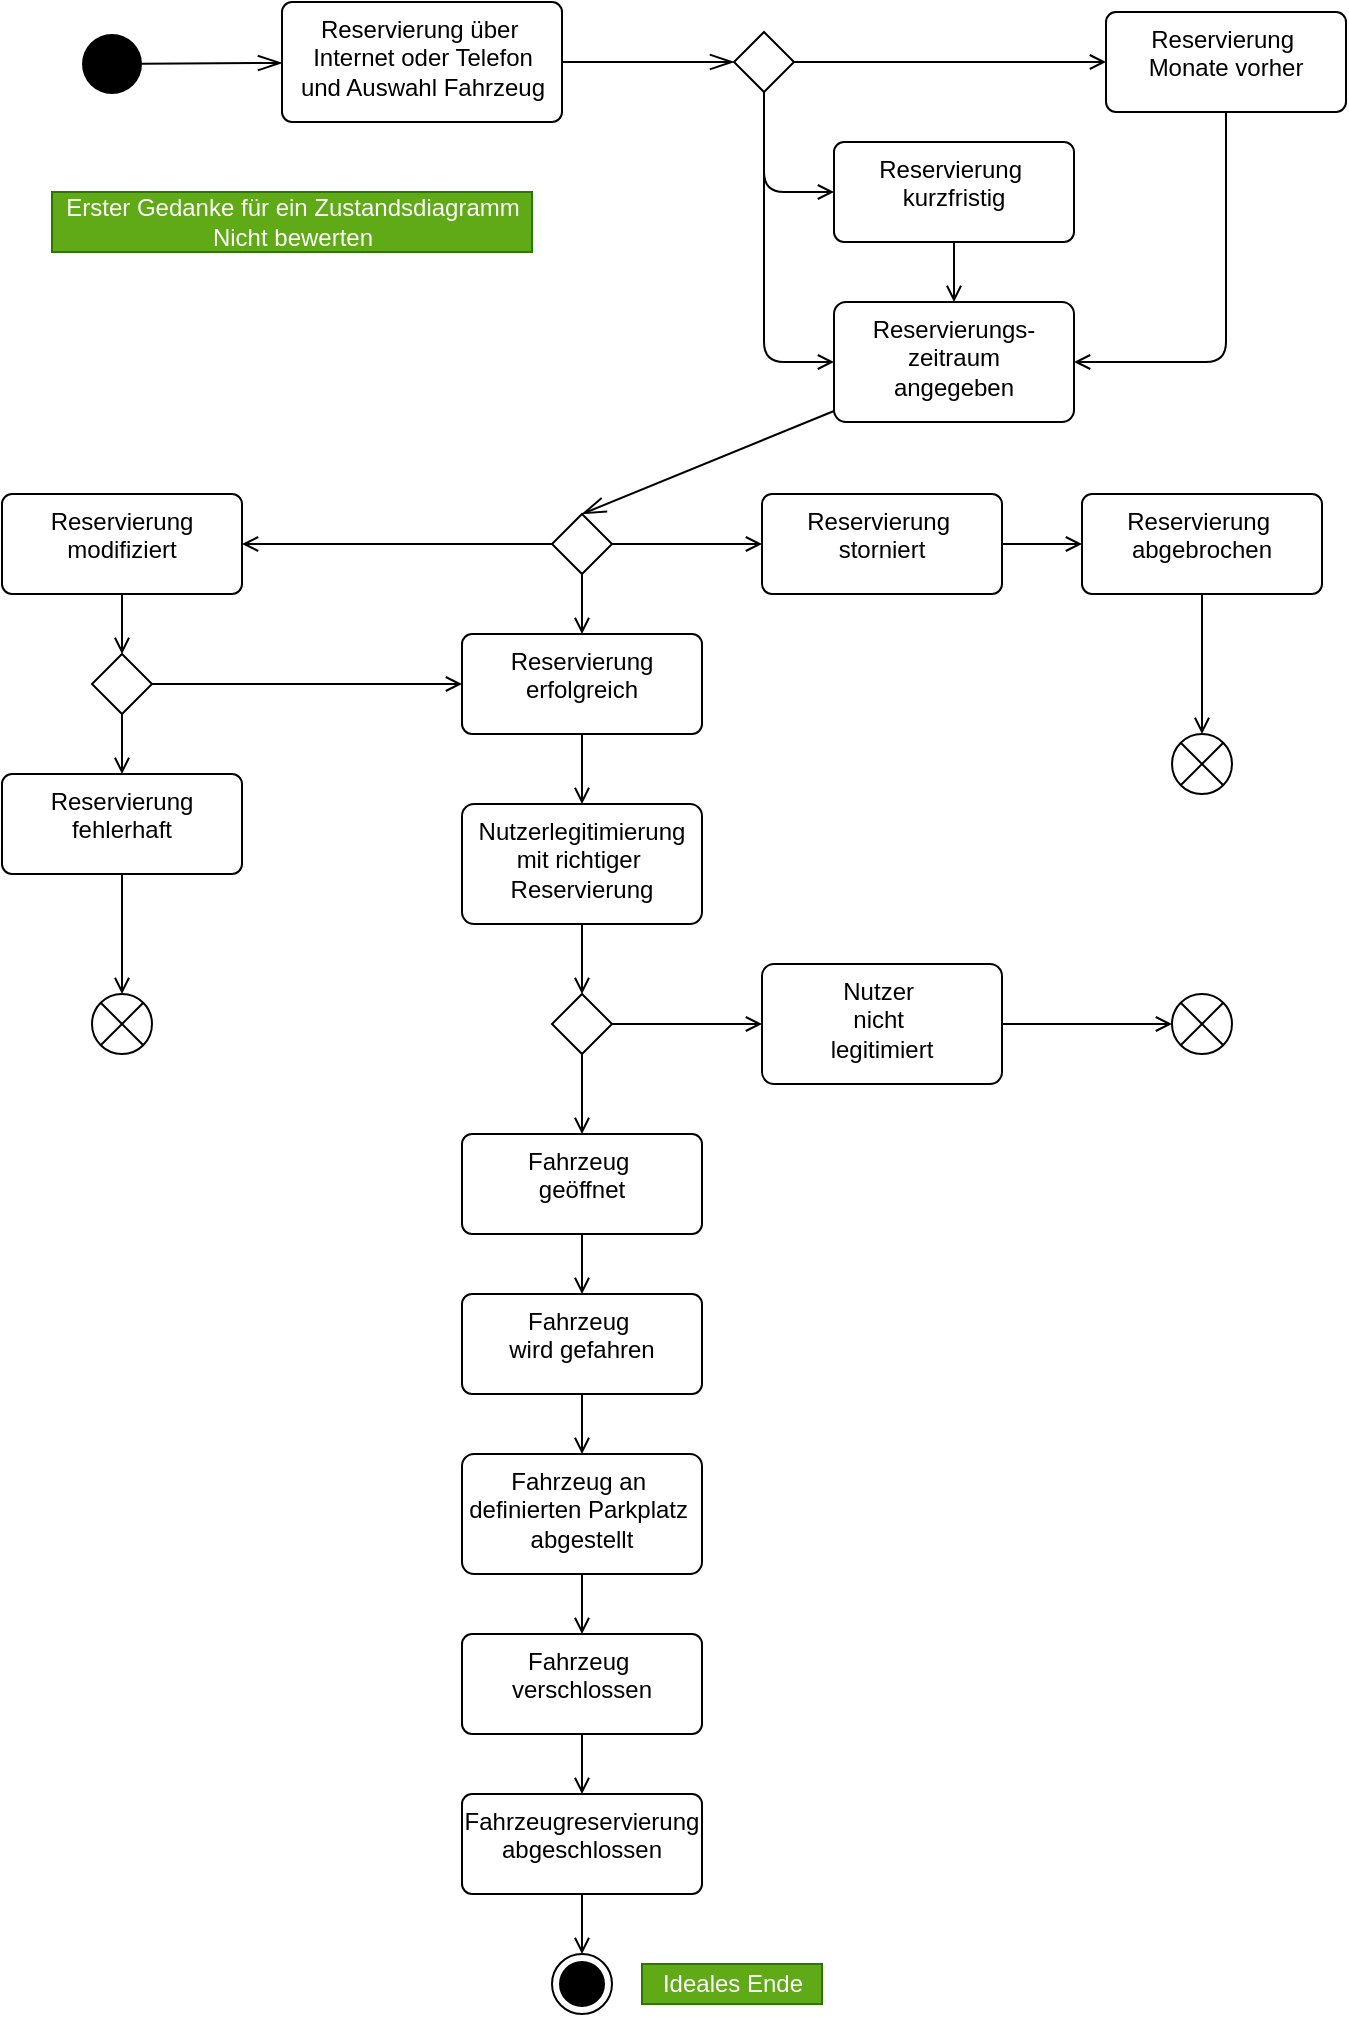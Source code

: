 <mxfile>
    <diagram id="r2AKeFDaDW2Wl4H9EOPQ" name="Zustandsdiagramm">
        <mxGraphModel dx="935" dy="-609" grid="1" gridSize="10" guides="1" tooltips="1" connect="1" arrows="1" fold="1" page="1" pageScale="1" pageWidth="827" pageHeight="1169" math="0" shadow="0">
            <root>
                <mxCell id="0"/>
                <mxCell id="1" parent="0"/>
                <mxCell id="3" value="" style="ellipse;html=1;shape=endState;fillColor=#000000;strokeColor=#000000;" parent="1" vertex="1">
                    <mxGeometry x="345" y="2196" width="30" height="30" as="geometry"/>
                </mxCell>
                <mxCell id="91" style="edgeStyle=none;html=1;endArrow=open;endFill=0;" parent="1" source="13" target="90" edge="1">
                    <mxGeometry relative="1" as="geometry"/>
                </mxCell>
                <mxCell id="13" value="Reservierung&amp;nbsp;&lt;br&gt;storniert" style="whiteSpace=wrap;html=1;verticalAlign=top;rounded=1;arcSize=10;dashed=0;" parent="1" vertex="1">
                    <mxGeometry x="450" y="1466" width="120" height="50" as="geometry"/>
                </mxCell>
                <mxCell id="139" style="edgeStyle=none;html=1;entryX=0.5;entryY=0;entryDx=0;entryDy=0;endArrow=openThin;endFill=0;endSize=10;strokeWidth=1;" parent="1" source="14" target="77" edge="1">
                    <mxGeometry relative="1" as="geometry"/>
                </mxCell>
                <mxCell id="14" value="Reservierungs-&lt;br&gt;zeitraum&lt;br&gt;angegeben" style="whiteSpace=wrap;html=1;verticalAlign=top;rounded=1;arcSize=10;dashed=0;" parent="1" vertex="1">
                    <mxGeometry x="486" y="1370" width="120" height="60" as="geometry"/>
                </mxCell>
                <mxCell id="74" style="edgeStyle=none;html=1;endArrow=open;endFill=0;" parent="1" source="15" target="14" edge="1">
                    <mxGeometry relative="1" as="geometry"/>
                </mxCell>
                <mxCell id="15" value="Reservierung&amp;nbsp;&lt;br&gt;kurzfristig" style="whiteSpace=wrap;html=1;verticalAlign=top;rounded=1;arcSize=10;dashed=0;" parent="1" vertex="1">
                    <mxGeometry x="486" y="1290" width="120" height="50" as="geometry"/>
                </mxCell>
                <mxCell id="75" style="edgeStyle=none;html=1;endArrow=open;endFill=0;entryX=1;entryY=0.5;entryDx=0;entryDy=0;" parent="1" source="16" target="14" edge="1">
                    <mxGeometry relative="1" as="geometry">
                        <mxPoint x="646" y="1400" as="targetPoint"/>
                        <Array as="points">
                            <mxPoint x="682" y="1400"/>
                        </Array>
                    </mxGeometry>
                </mxCell>
                <mxCell id="16" value="Reservierung&amp;nbsp;&lt;br&gt;Monate vorher" style="whiteSpace=wrap;html=1;verticalAlign=top;rounded=1;arcSize=10;dashed=0;" parent="1" vertex="1">
                    <mxGeometry x="622" y="1225" width="120" height="50" as="geometry"/>
                </mxCell>
                <mxCell id="99" style="edgeStyle=none;html=1;endArrow=open;endFill=0;" parent="1" source="17" target="98" edge="1">
                    <mxGeometry relative="1" as="geometry"/>
                </mxCell>
                <mxCell id="17" value="Reservierung&lt;br&gt;modifiziert" style="whiteSpace=wrap;html=1;verticalAlign=top;rounded=1;arcSize=10;dashed=0;" parent="1" vertex="1">
                    <mxGeometry x="70" y="1466" width="120" height="50" as="geometry"/>
                </mxCell>
                <mxCell id="72" style="edgeStyle=none;html=1;endArrow=open;endFill=0;entryX=0;entryY=0.5;entryDx=0;entryDy=0;" parent="1" source="69" target="15" edge="1">
                    <mxGeometry relative="1" as="geometry">
                        <Array as="points">
                            <mxPoint x="451" y="1315"/>
                        </Array>
                    </mxGeometry>
                </mxCell>
                <mxCell id="73" style="edgeStyle=none;html=1;endArrow=open;endFill=0;" parent="1" source="69" target="16" edge="1">
                    <mxGeometry relative="1" as="geometry"/>
                </mxCell>
                <mxCell id="76" style="edgeStyle=none;html=1;exitX=0.5;exitY=1;exitDx=0;exitDy=0;endArrow=open;endFill=0;entryX=0;entryY=0.5;entryDx=0;entryDy=0;" parent="1" source="69" target="14" edge="1">
                    <mxGeometry relative="1" as="geometry">
                        <Array as="points">
                            <mxPoint x="451" y="1400"/>
                        </Array>
                    </mxGeometry>
                </mxCell>
                <mxCell id="69" value="" style="rhombus;" parent="1" vertex="1">
                    <mxGeometry x="436" y="1235" width="30" height="30" as="geometry"/>
                </mxCell>
                <mxCell id="79" style="edgeStyle=none;html=1;endArrow=open;endFill=0;" parent="1" source="77" target="13" edge="1">
                    <mxGeometry relative="1" as="geometry"/>
                </mxCell>
                <mxCell id="84" style="edgeStyle=none;html=1;endArrow=open;endFill=0;" parent="1" source="77" target="17" edge="1">
                    <mxGeometry relative="1" as="geometry"/>
                </mxCell>
                <mxCell id="87" style="edgeStyle=none;html=1;endArrow=open;endFill=0;" parent="1" source="77" target="86" edge="1">
                    <mxGeometry relative="1" as="geometry"/>
                </mxCell>
                <mxCell id="77" value="" style="rhombus;" parent="1" vertex="1">
                    <mxGeometry x="345" y="1476" width="30" height="30" as="geometry"/>
                </mxCell>
                <mxCell id="106" style="edgeStyle=none;html=1;endArrow=open;endFill=0;" parent="1" source="86" target="103" edge="1">
                    <mxGeometry relative="1" as="geometry"/>
                </mxCell>
                <mxCell id="86" value="Reservierung&lt;br&gt;erfolgreich" style="whiteSpace=wrap;html=1;verticalAlign=top;rounded=1;arcSize=10;dashed=0;" parent="1" vertex="1">
                    <mxGeometry x="300" y="1536" width="120" height="50" as="geometry"/>
                </mxCell>
                <mxCell id="146" style="edgeStyle=none;html=1;exitX=0.5;exitY=1;exitDx=0;exitDy=0;entryX=0.5;entryY=0;entryDx=0;entryDy=0;endArrow=open;endFill=0;" parent="1" source="90" target="143" edge="1">
                    <mxGeometry relative="1" as="geometry"/>
                </mxCell>
                <mxCell id="90" value="Reservierung&amp;nbsp;&lt;br&gt;abgebrochen" style="whiteSpace=wrap;html=1;verticalAlign=top;rounded=1;arcSize=10;dashed=0;" parent="1" vertex="1">
                    <mxGeometry x="610" y="1466" width="120" height="50" as="geometry"/>
                </mxCell>
                <mxCell id="96" style="edgeStyle=none;html=1;endArrow=open;endFill=0;entryX=0.5;entryY=0;entryDx=0;entryDy=0;" parent="1" source="93" target="141" edge="1">
                    <mxGeometry relative="1" as="geometry">
                        <mxPoint x="130" y="1716" as="targetPoint"/>
                    </mxGeometry>
                </mxCell>
                <mxCell id="93" value="Reservierung&lt;br&gt;fehlerhaft" style="whiteSpace=wrap;html=1;verticalAlign=top;rounded=1;arcSize=10;dashed=0;" parent="1" vertex="1">
                    <mxGeometry x="70" y="1606" width="120" height="50" as="geometry"/>
                </mxCell>
                <mxCell id="100" style="edgeStyle=none;html=1;endArrow=open;endFill=0;" parent="1" source="98" target="93" edge="1">
                    <mxGeometry relative="1" as="geometry"/>
                </mxCell>
                <mxCell id="101" style="edgeStyle=none;html=1;endArrow=open;endFill=0;" parent="1" source="98" target="86" edge="1">
                    <mxGeometry relative="1" as="geometry"/>
                </mxCell>
                <mxCell id="98" value="" style="rhombus;" parent="1" vertex="1">
                    <mxGeometry x="115" y="1546" width="30" height="30" as="geometry"/>
                </mxCell>
                <mxCell id="108" style="edgeStyle=none;html=1;endArrow=open;endFill=0;" parent="1" source="103" target="107" edge="1">
                    <mxGeometry relative="1" as="geometry"/>
                </mxCell>
                <mxCell id="103" value="Nutzerlegitimierung&lt;br&gt;mit richtiger&amp;nbsp;&lt;br&gt;Reservierung" style="whiteSpace=wrap;html=1;verticalAlign=top;rounded=1;arcSize=10;dashed=0;" parent="1" vertex="1">
                    <mxGeometry x="300" y="1621" width="120" height="60" as="geometry"/>
                </mxCell>
                <mxCell id="118" style="edgeStyle=none;html=1;endArrow=open;endFill=0;" parent="1" source="104" target="116" edge="1">
                    <mxGeometry relative="1" as="geometry"/>
                </mxCell>
                <mxCell id="104" value="Fahrzeug&amp;nbsp;&lt;br&gt;geöffnet" style="whiteSpace=wrap;html=1;verticalAlign=top;rounded=1;arcSize=10;dashed=0;" parent="1" vertex="1">
                    <mxGeometry x="300" y="1786" width="120" height="50" as="geometry"/>
                </mxCell>
                <mxCell id="109" style="edgeStyle=none;html=1;endArrow=open;endFill=0;" parent="1" source="107" target="104" edge="1">
                    <mxGeometry relative="1" as="geometry"/>
                </mxCell>
                <mxCell id="115" style="edgeStyle=none;html=1;endArrow=open;endFill=0;" parent="1" source="107" target="113" edge="1">
                    <mxGeometry relative="1" as="geometry"/>
                </mxCell>
                <mxCell id="107" value="" style="rhombus;" parent="1" vertex="1">
                    <mxGeometry x="345" y="1716" width="30" height="30" as="geometry"/>
                </mxCell>
                <mxCell id="148" style="edgeStyle=none;html=1;exitX=1;exitY=0.5;exitDx=0;exitDy=0;endArrow=open;endFill=0;" parent="1" source="113" target="142" edge="1">
                    <mxGeometry relative="1" as="geometry"/>
                </mxCell>
                <mxCell id="113" value="Nutzer&amp;nbsp;&lt;br&gt;nicht&amp;nbsp;&lt;br&gt;legitimiert" style="whiteSpace=wrap;html=1;verticalAlign=top;rounded=1;arcSize=10;dashed=0;" parent="1" vertex="1">
                    <mxGeometry x="450" y="1701" width="120" height="60" as="geometry"/>
                </mxCell>
                <mxCell id="120" style="edgeStyle=none;html=1;endArrow=open;endFill=0;" parent="1" source="116" target="117" edge="1">
                    <mxGeometry relative="1" as="geometry"/>
                </mxCell>
                <mxCell id="116" value="Fahrzeug&amp;nbsp;&lt;br&gt;wird gefahren" style="whiteSpace=wrap;html=1;verticalAlign=top;rounded=1;arcSize=10;dashed=0;" parent="1" vertex="1">
                    <mxGeometry x="300" y="1866" width="120" height="50" as="geometry"/>
                </mxCell>
                <mxCell id="122" style="edgeStyle=none;html=1;endArrow=open;endFill=0;" parent="1" source="117" target="121" edge="1">
                    <mxGeometry relative="1" as="geometry"/>
                </mxCell>
                <mxCell id="117" value="Fahrzeug an&amp;nbsp;&lt;br&gt;definierten Parkplatz&amp;nbsp;&lt;br&gt;abgestellt" style="whiteSpace=wrap;html=1;verticalAlign=top;rounded=1;arcSize=10;dashed=0;" parent="1" vertex="1">
                    <mxGeometry x="300" y="1946" width="120" height="60" as="geometry"/>
                </mxCell>
                <mxCell id="124" style="edgeStyle=none;html=1;endArrow=open;endFill=0;" parent="1" source="121" target="123" edge="1">
                    <mxGeometry relative="1" as="geometry"/>
                </mxCell>
                <mxCell id="121" value="Fahrzeug&amp;nbsp;&lt;br&gt;verschlossen" style="whiteSpace=wrap;html=1;verticalAlign=top;rounded=1;arcSize=10;dashed=0;" parent="1" vertex="1">
                    <mxGeometry x="300" y="2036" width="120" height="50" as="geometry"/>
                </mxCell>
                <mxCell id="125" style="edgeStyle=none;html=1;endArrow=open;endFill=0;" parent="1" source="123" target="3" edge="1">
                    <mxGeometry relative="1" as="geometry"/>
                </mxCell>
                <mxCell id="123" value="Fahrzeugreservierung&lt;br&gt;abgeschlossen" style="whiteSpace=wrap;html=1;verticalAlign=top;rounded=1;arcSize=10;dashed=0;" parent="1" vertex="1">
                    <mxGeometry x="300" y="2116" width="120" height="50" as="geometry"/>
                </mxCell>
                <mxCell id="136" style="edgeStyle=none;html=1;entryX=0;entryY=0.5;entryDx=0;entryDy=0;endArrow=openThin;endFill=0;endSize=10;strokeWidth=1;" parent="1" source="126" target="69" edge="1">
                    <mxGeometry relative="1" as="geometry"/>
                </mxCell>
                <mxCell id="126" value="Reservierung über&amp;nbsp;&lt;br&gt;Internet oder Telefon&lt;br&gt;und Auswahl&amp;nbsp;Fahrzeug" style="html=1;align=center;verticalAlign=top;rounded=1;absoluteArcSize=1;arcSize=10;dashed=0;" parent="1" vertex="1">
                    <mxGeometry x="210" y="1220" width="140" height="60" as="geometry"/>
                </mxCell>
                <mxCell id="138" style="edgeStyle=none;html=1;endArrow=openThin;endFill=0;endSize=10;strokeWidth=1;" parent="1" source="137" target="126" edge="1">
                    <mxGeometry relative="1" as="geometry"/>
                </mxCell>
                <mxCell id="137" value="" style="ellipse;fillColor=#000000;strokeColor=none;" parent="1" vertex="1">
                    <mxGeometry x="110" y="1236" width="30" height="30" as="geometry"/>
                </mxCell>
                <mxCell id="140" value="Erster Gedanke für ein Zustandsdiagramm&lt;br&gt;Nicht bewerten" style="text;html=1;align=center;verticalAlign=middle;resizable=0;points=[];autosize=1;strokeColor=#2D7600;fillColor=#60a917;fontColor=#ffffff;" parent="1" vertex="1">
                    <mxGeometry x="95" y="1315" width="240" height="30" as="geometry"/>
                </mxCell>
                <mxCell id="141" value="" style="shape=sumEllipse;perimeter=ellipsePerimeter;whiteSpace=wrap;html=1;backgroundOutline=1;" parent="1" vertex="1">
                    <mxGeometry x="115" y="1716" width="30" height="30" as="geometry"/>
                </mxCell>
                <mxCell id="142" value="" style="shape=sumEllipse;perimeter=ellipsePerimeter;whiteSpace=wrap;html=1;backgroundOutline=1;" parent="1" vertex="1">
                    <mxGeometry x="655" y="1716" width="30" height="30" as="geometry"/>
                </mxCell>
                <mxCell id="143" value="" style="shape=sumEllipse;perimeter=ellipsePerimeter;whiteSpace=wrap;html=1;backgroundOutline=1;" parent="1" vertex="1">
                    <mxGeometry x="655" y="1586" width="30" height="30" as="geometry"/>
                </mxCell>
                <mxCell id="149" value="Ideales Ende" style="text;html=1;align=center;verticalAlign=middle;resizable=0;points=[];autosize=1;strokeColor=#2D7600;fillColor=#60a917;fontColor=#ffffff;" parent="1" vertex="1">
                    <mxGeometry x="390" y="2201" width="90" height="20" as="geometry"/>
                </mxCell>
            </root>
        </mxGraphModel>
    </diagram>
</mxfile>